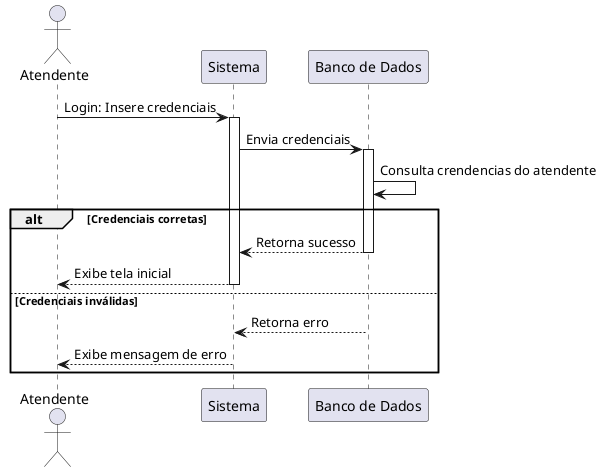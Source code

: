 @startuml DSS - Login

    actor Atendente
    participant "Sistema" as Sys
    participant "Banco de Dados" as DB

    Atendente -> Sys: Login: Insere credenciais
    activate Sys
    Sys -> DB: Envia credenciais
    activate DB
    DB -> DB: Consulta crendencias do atendente
    alt Credenciais corretas
        DB --> Sys: Retorna sucesso
        deactivate DB
        Sys --> Atendente: Exibe tela inicial
        deactivate Sys
    else Credenciais inválidas
        DB --> Sys: Retorna erro
        deactivate DB
        Sys --> Atendente: Exibe mensagem de erro
        deactivate Sys
    end

@enduml